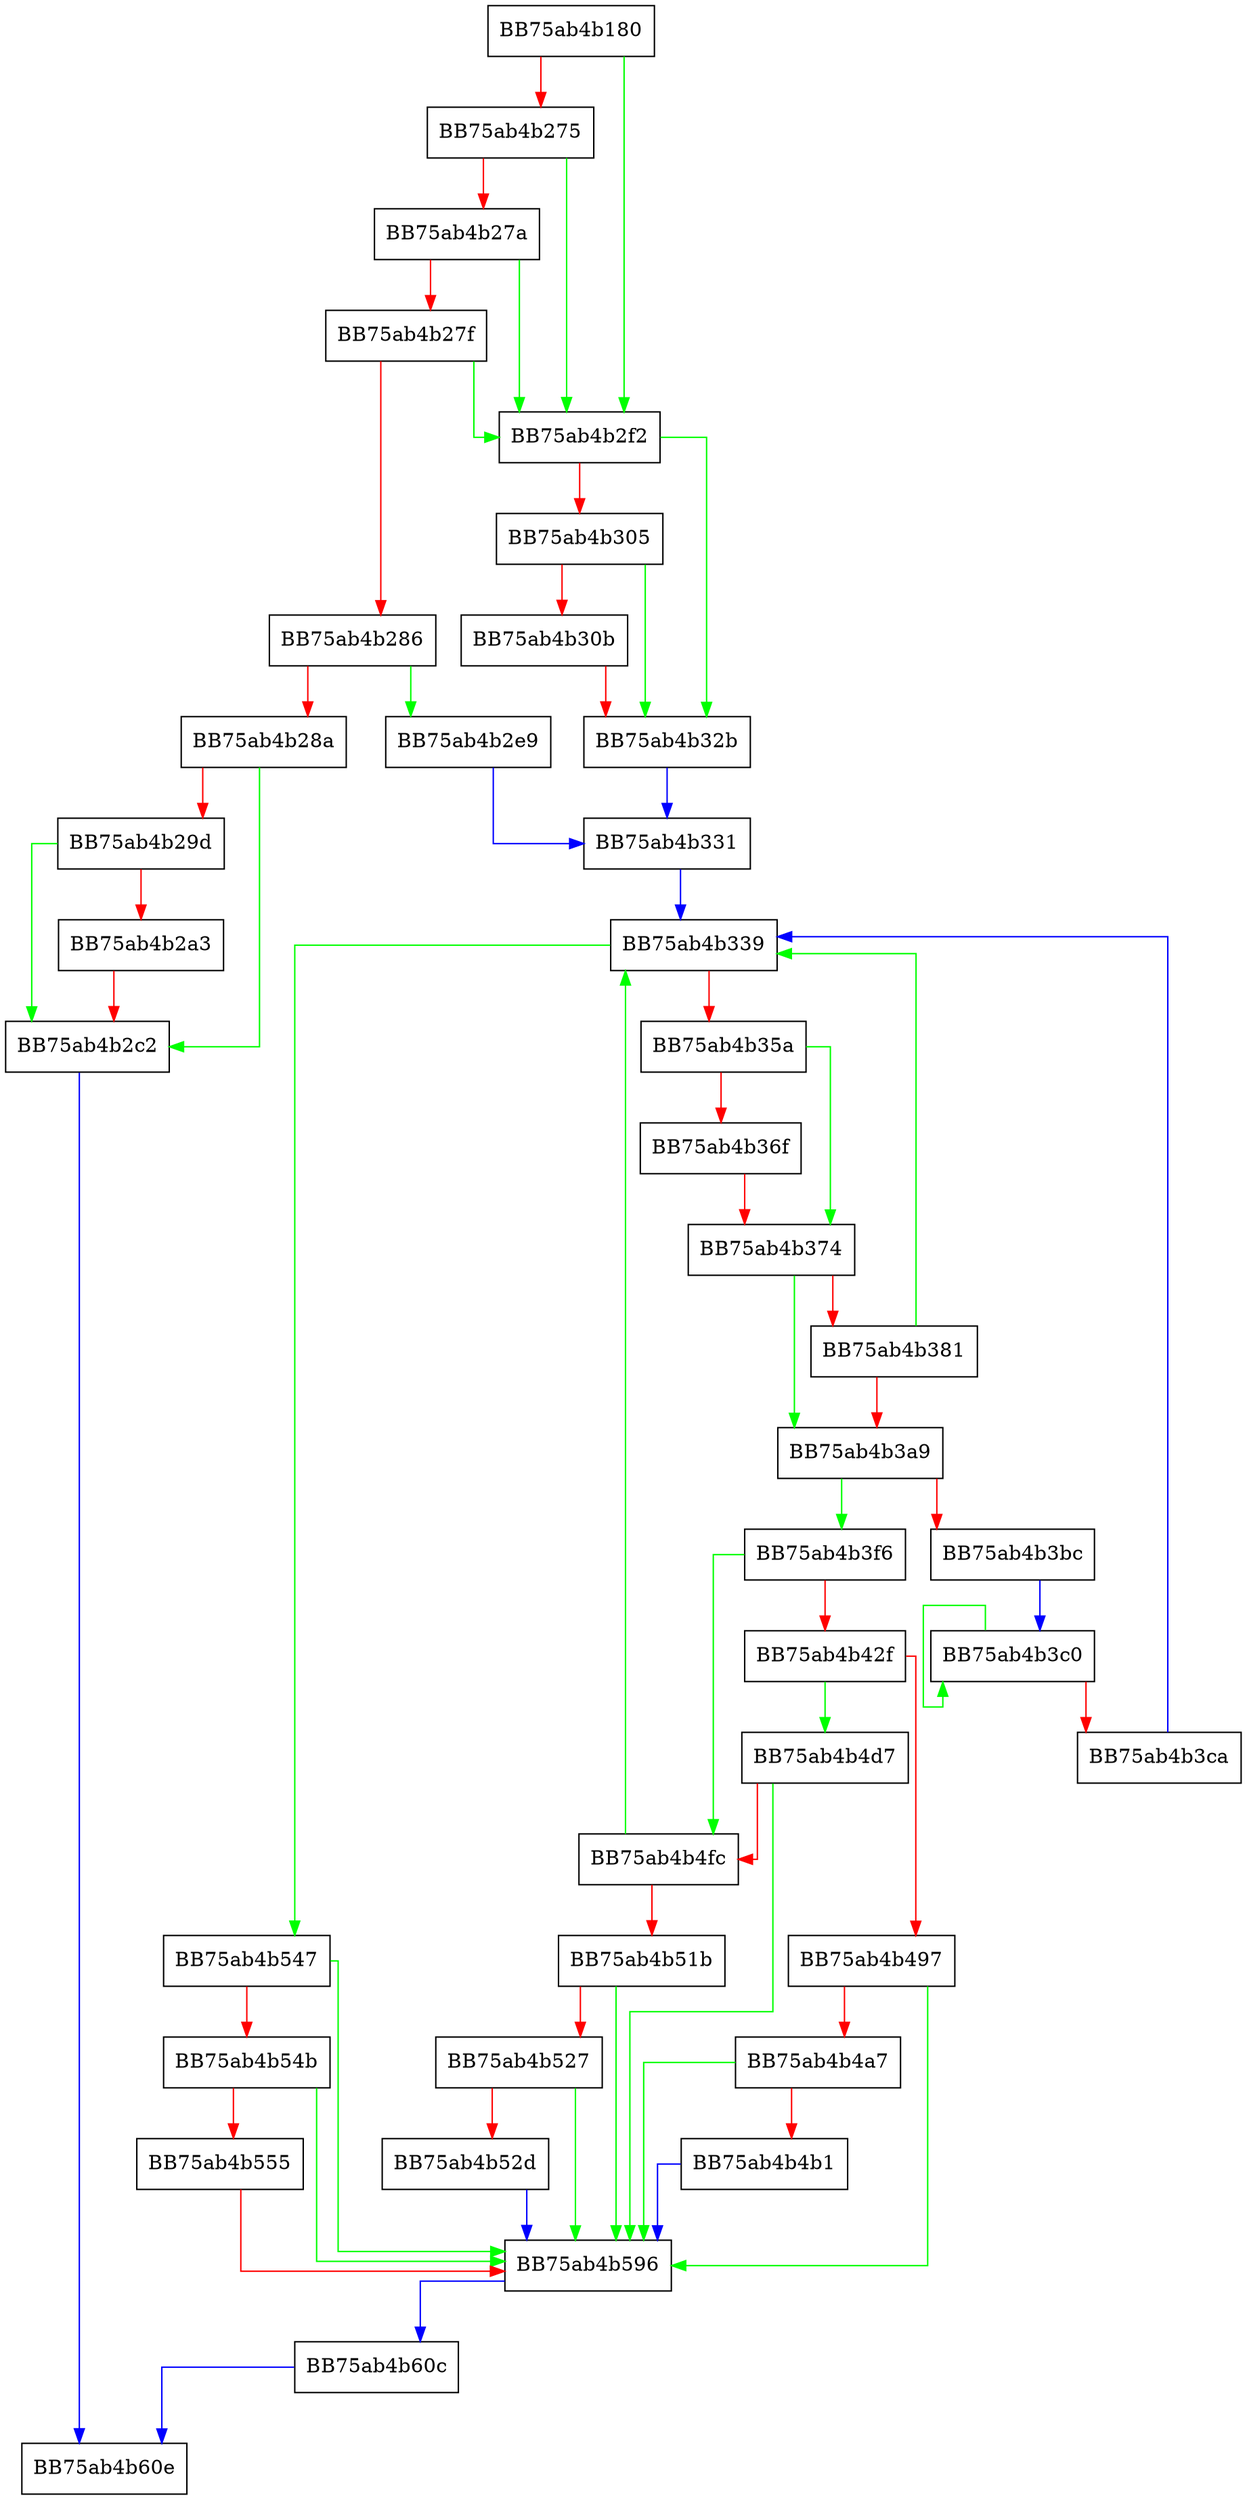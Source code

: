 digraph ProcessModuleInformation {
  node [shape="box"];
  graph [splines=ortho];
  BB75ab4b180 -> BB75ab4b2f2 [color="green"];
  BB75ab4b180 -> BB75ab4b275 [color="red"];
  BB75ab4b275 -> BB75ab4b2f2 [color="green"];
  BB75ab4b275 -> BB75ab4b27a [color="red"];
  BB75ab4b27a -> BB75ab4b2f2 [color="green"];
  BB75ab4b27a -> BB75ab4b27f [color="red"];
  BB75ab4b27f -> BB75ab4b2f2 [color="green"];
  BB75ab4b27f -> BB75ab4b286 [color="red"];
  BB75ab4b286 -> BB75ab4b2e9 [color="green"];
  BB75ab4b286 -> BB75ab4b28a [color="red"];
  BB75ab4b28a -> BB75ab4b2c2 [color="green"];
  BB75ab4b28a -> BB75ab4b29d [color="red"];
  BB75ab4b29d -> BB75ab4b2c2 [color="green"];
  BB75ab4b29d -> BB75ab4b2a3 [color="red"];
  BB75ab4b2a3 -> BB75ab4b2c2 [color="red"];
  BB75ab4b2c2 -> BB75ab4b60e [color="blue"];
  BB75ab4b2e9 -> BB75ab4b331 [color="blue"];
  BB75ab4b2f2 -> BB75ab4b32b [color="green"];
  BB75ab4b2f2 -> BB75ab4b305 [color="red"];
  BB75ab4b305 -> BB75ab4b32b [color="green"];
  BB75ab4b305 -> BB75ab4b30b [color="red"];
  BB75ab4b30b -> BB75ab4b32b [color="red"];
  BB75ab4b32b -> BB75ab4b331 [color="blue"];
  BB75ab4b331 -> BB75ab4b339 [color="blue"];
  BB75ab4b339 -> BB75ab4b547 [color="green"];
  BB75ab4b339 -> BB75ab4b35a [color="red"];
  BB75ab4b35a -> BB75ab4b374 [color="green"];
  BB75ab4b35a -> BB75ab4b36f [color="red"];
  BB75ab4b36f -> BB75ab4b374 [color="red"];
  BB75ab4b374 -> BB75ab4b3a9 [color="green"];
  BB75ab4b374 -> BB75ab4b381 [color="red"];
  BB75ab4b381 -> BB75ab4b339 [color="green"];
  BB75ab4b381 -> BB75ab4b3a9 [color="red"];
  BB75ab4b3a9 -> BB75ab4b3f6 [color="green"];
  BB75ab4b3a9 -> BB75ab4b3bc [color="red"];
  BB75ab4b3bc -> BB75ab4b3c0 [color="blue"];
  BB75ab4b3c0 -> BB75ab4b3c0 [color="green"];
  BB75ab4b3c0 -> BB75ab4b3ca [color="red"];
  BB75ab4b3ca -> BB75ab4b339 [color="blue"];
  BB75ab4b3f6 -> BB75ab4b4fc [color="green"];
  BB75ab4b3f6 -> BB75ab4b42f [color="red"];
  BB75ab4b42f -> BB75ab4b4d7 [color="green"];
  BB75ab4b42f -> BB75ab4b497 [color="red"];
  BB75ab4b497 -> BB75ab4b596 [color="green"];
  BB75ab4b497 -> BB75ab4b4a7 [color="red"];
  BB75ab4b4a7 -> BB75ab4b596 [color="green"];
  BB75ab4b4a7 -> BB75ab4b4b1 [color="red"];
  BB75ab4b4b1 -> BB75ab4b596 [color="blue"];
  BB75ab4b4d7 -> BB75ab4b596 [color="green"];
  BB75ab4b4d7 -> BB75ab4b4fc [color="red"];
  BB75ab4b4fc -> BB75ab4b339 [color="green"];
  BB75ab4b4fc -> BB75ab4b51b [color="red"];
  BB75ab4b51b -> BB75ab4b596 [color="green"];
  BB75ab4b51b -> BB75ab4b527 [color="red"];
  BB75ab4b527 -> BB75ab4b596 [color="green"];
  BB75ab4b527 -> BB75ab4b52d [color="red"];
  BB75ab4b52d -> BB75ab4b596 [color="blue"];
  BB75ab4b547 -> BB75ab4b596 [color="green"];
  BB75ab4b547 -> BB75ab4b54b [color="red"];
  BB75ab4b54b -> BB75ab4b596 [color="green"];
  BB75ab4b54b -> BB75ab4b555 [color="red"];
  BB75ab4b555 -> BB75ab4b596 [color="red"];
  BB75ab4b596 -> BB75ab4b60c [color="blue"];
  BB75ab4b60c -> BB75ab4b60e [color="blue"];
}